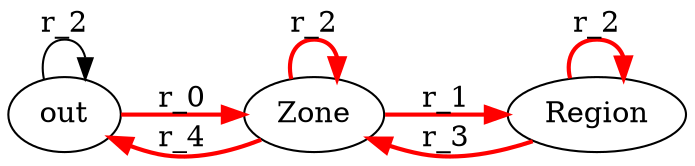 digraph reaction_graph {
rankdir = LR;

n1e[label="out"]
//Patient out of Zone
 n1e -> n2e[label="r_0",color="red",style="bold"];
 n1e -> n1e[label="r_2"];

n2e[label="Zone"]
//Patient in Zone
 n2e -> n3e[label="r_1",color="red",style="bold"];
 n2e -> n2e[label="r_2",color="red",style="bold"];
 n2e -> n1e[label="r_4",color="red",style="bold"];

n3e[label="Region"]
//Patient in Region
 n3e -> n3e[label="r_2",color="red",style="bold"];
 n3e -> n2e[label="r_3",color="red",style="bold"];
}
